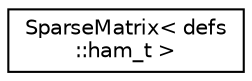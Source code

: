 digraph "Graphical Class Hierarchy"
{
  edge [fontname="Helvetica",fontsize="10",labelfontname="Helvetica",labelfontsize="10"];
  node [fontname="Helvetica",fontsize="10",shape=record];
  rankdir="LR";
  Node1 [label="SparseMatrix\< defs\l::ham_t \>",height=0.2,width=0.4,color="black", fillcolor="white", style="filled",URL="$classSparseMatrix.html"];
}
